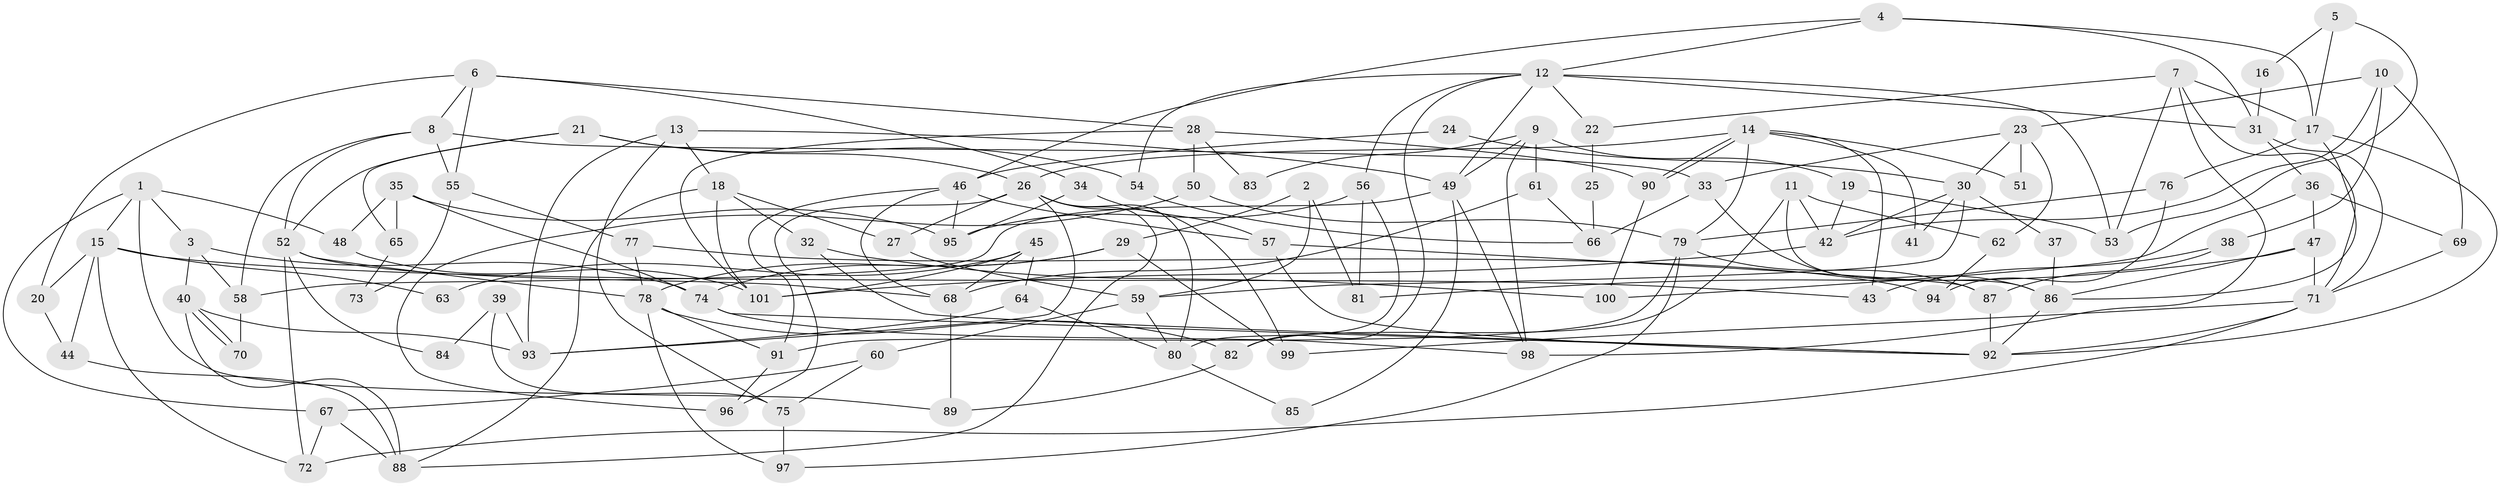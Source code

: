 // coarse degree distribution, {9: 0.04838709677419355, 3: 0.20967741935483872, 6: 0.11290322580645161, 4: 0.0967741935483871, 7: 0.0967741935483871, 5: 0.20967741935483872, 10: 0.016129032258064516, 8: 0.0967741935483871, 2: 0.0967741935483871, 11: 0.016129032258064516}
// Generated by graph-tools (version 1.1) at 2025/24/03/03/25 07:24:00]
// undirected, 101 vertices, 202 edges
graph export_dot {
graph [start="1"]
  node [color=gray90,style=filled];
  1;
  2;
  3;
  4;
  5;
  6;
  7;
  8;
  9;
  10;
  11;
  12;
  13;
  14;
  15;
  16;
  17;
  18;
  19;
  20;
  21;
  22;
  23;
  24;
  25;
  26;
  27;
  28;
  29;
  30;
  31;
  32;
  33;
  34;
  35;
  36;
  37;
  38;
  39;
  40;
  41;
  42;
  43;
  44;
  45;
  46;
  47;
  48;
  49;
  50;
  51;
  52;
  53;
  54;
  55;
  56;
  57;
  58;
  59;
  60;
  61;
  62;
  63;
  64;
  65;
  66;
  67;
  68;
  69;
  70;
  71;
  72;
  73;
  74;
  75;
  76;
  77;
  78;
  79;
  80;
  81;
  82;
  83;
  84;
  85;
  86;
  87;
  88;
  89;
  90;
  91;
  92;
  93;
  94;
  95;
  96;
  97;
  98;
  99;
  100;
  101;
  1 -- 89;
  1 -- 3;
  1 -- 15;
  1 -- 48;
  1 -- 67;
  2 -- 81;
  2 -- 59;
  2 -- 29;
  3 -- 74;
  3 -- 40;
  3 -- 58;
  4 -- 17;
  4 -- 46;
  4 -- 12;
  4 -- 31;
  5 -- 53;
  5 -- 17;
  5 -- 16;
  6 -- 34;
  6 -- 8;
  6 -- 20;
  6 -- 28;
  6 -- 55;
  7 -- 71;
  7 -- 53;
  7 -- 17;
  7 -- 22;
  7 -- 98;
  8 -- 58;
  8 -- 52;
  8 -- 33;
  8 -- 55;
  9 -- 49;
  9 -- 61;
  9 -- 19;
  9 -- 83;
  9 -- 98;
  10 -- 38;
  10 -- 69;
  10 -- 23;
  10 -- 42;
  11 -- 42;
  11 -- 86;
  11 -- 62;
  11 -- 82;
  12 -- 82;
  12 -- 22;
  12 -- 31;
  12 -- 49;
  12 -- 53;
  12 -- 54;
  12 -- 56;
  13 -- 49;
  13 -- 93;
  13 -- 18;
  13 -- 75;
  14 -- 26;
  14 -- 90;
  14 -- 90;
  14 -- 41;
  14 -- 43;
  14 -- 51;
  14 -- 79;
  15 -- 20;
  15 -- 43;
  15 -- 44;
  15 -- 63;
  15 -- 72;
  16 -- 31;
  17 -- 92;
  17 -- 76;
  17 -- 86;
  18 -- 27;
  18 -- 32;
  18 -- 88;
  18 -- 101;
  19 -- 42;
  19 -- 53;
  20 -- 44;
  21 -- 26;
  21 -- 52;
  21 -- 54;
  21 -- 65;
  22 -- 25;
  23 -- 33;
  23 -- 30;
  23 -- 51;
  23 -- 62;
  24 -- 30;
  24 -- 46;
  25 -- 66;
  26 -- 80;
  26 -- 88;
  26 -- 27;
  26 -- 93;
  26 -- 96;
  26 -- 99;
  27 -- 59;
  28 -- 101;
  28 -- 50;
  28 -- 83;
  28 -- 90;
  29 -- 74;
  29 -- 78;
  29 -- 99;
  30 -- 59;
  30 -- 37;
  30 -- 41;
  30 -- 42;
  31 -- 36;
  31 -- 71;
  32 -- 100;
  32 -- 92;
  33 -- 86;
  33 -- 66;
  34 -- 57;
  34 -- 95;
  35 -- 48;
  35 -- 74;
  35 -- 65;
  35 -- 95;
  36 -- 47;
  36 -- 69;
  36 -- 100;
  37 -- 86;
  38 -- 43;
  38 -- 87;
  39 -- 75;
  39 -- 93;
  39 -- 84;
  40 -- 88;
  40 -- 70;
  40 -- 70;
  40 -- 93;
  42 -- 101;
  44 -- 88;
  45 -- 68;
  45 -- 101;
  45 -- 63;
  45 -- 64;
  46 -- 57;
  46 -- 91;
  46 -- 68;
  46 -- 95;
  47 -- 71;
  47 -- 86;
  47 -- 81;
  48 -- 101;
  49 -- 98;
  49 -- 58;
  49 -- 85;
  50 -- 79;
  50 -- 96;
  52 -- 78;
  52 -- 72;
  52 -- 68;
  52 -- 84;
  54 -- 66;
  55 -- 73;
  55 -- 77;
  56 -- 95;
  56 -- 80;
  56 -- 81;
  57 -- 92;
  57 -- 87;
  58 -- 70;
  59 -- 80;
  59 -- 60;
  60 -- 75;
  60 -- 67;
  61 -- 68;
  61 -- 66;
  62 -- 94;
  64 -- 93;
  64 -- 80;
  65 -- 73;
  67 -- 72;
  67 -- 88;
  68 -- 89;
  69 -- 71;
  71 -- 99;
  71 -- 72;
  71 -- 92;
  74 -- 98;
  74 -- 92;
  75 -- 97;
  76 -- 94;
  76 -- 79;
  77 -- 78;
  77 -- 94;
  78 -- 91;
  78 -- 82;
  78 -- 97;
  79 -- 87;
  79 -- 91;
  79 -- 97;
  80 -- 85;
  82 -- 89;
  86 -- 92;
  87 -- 92;
  90 -- 100;
  91 -- 96;
}
